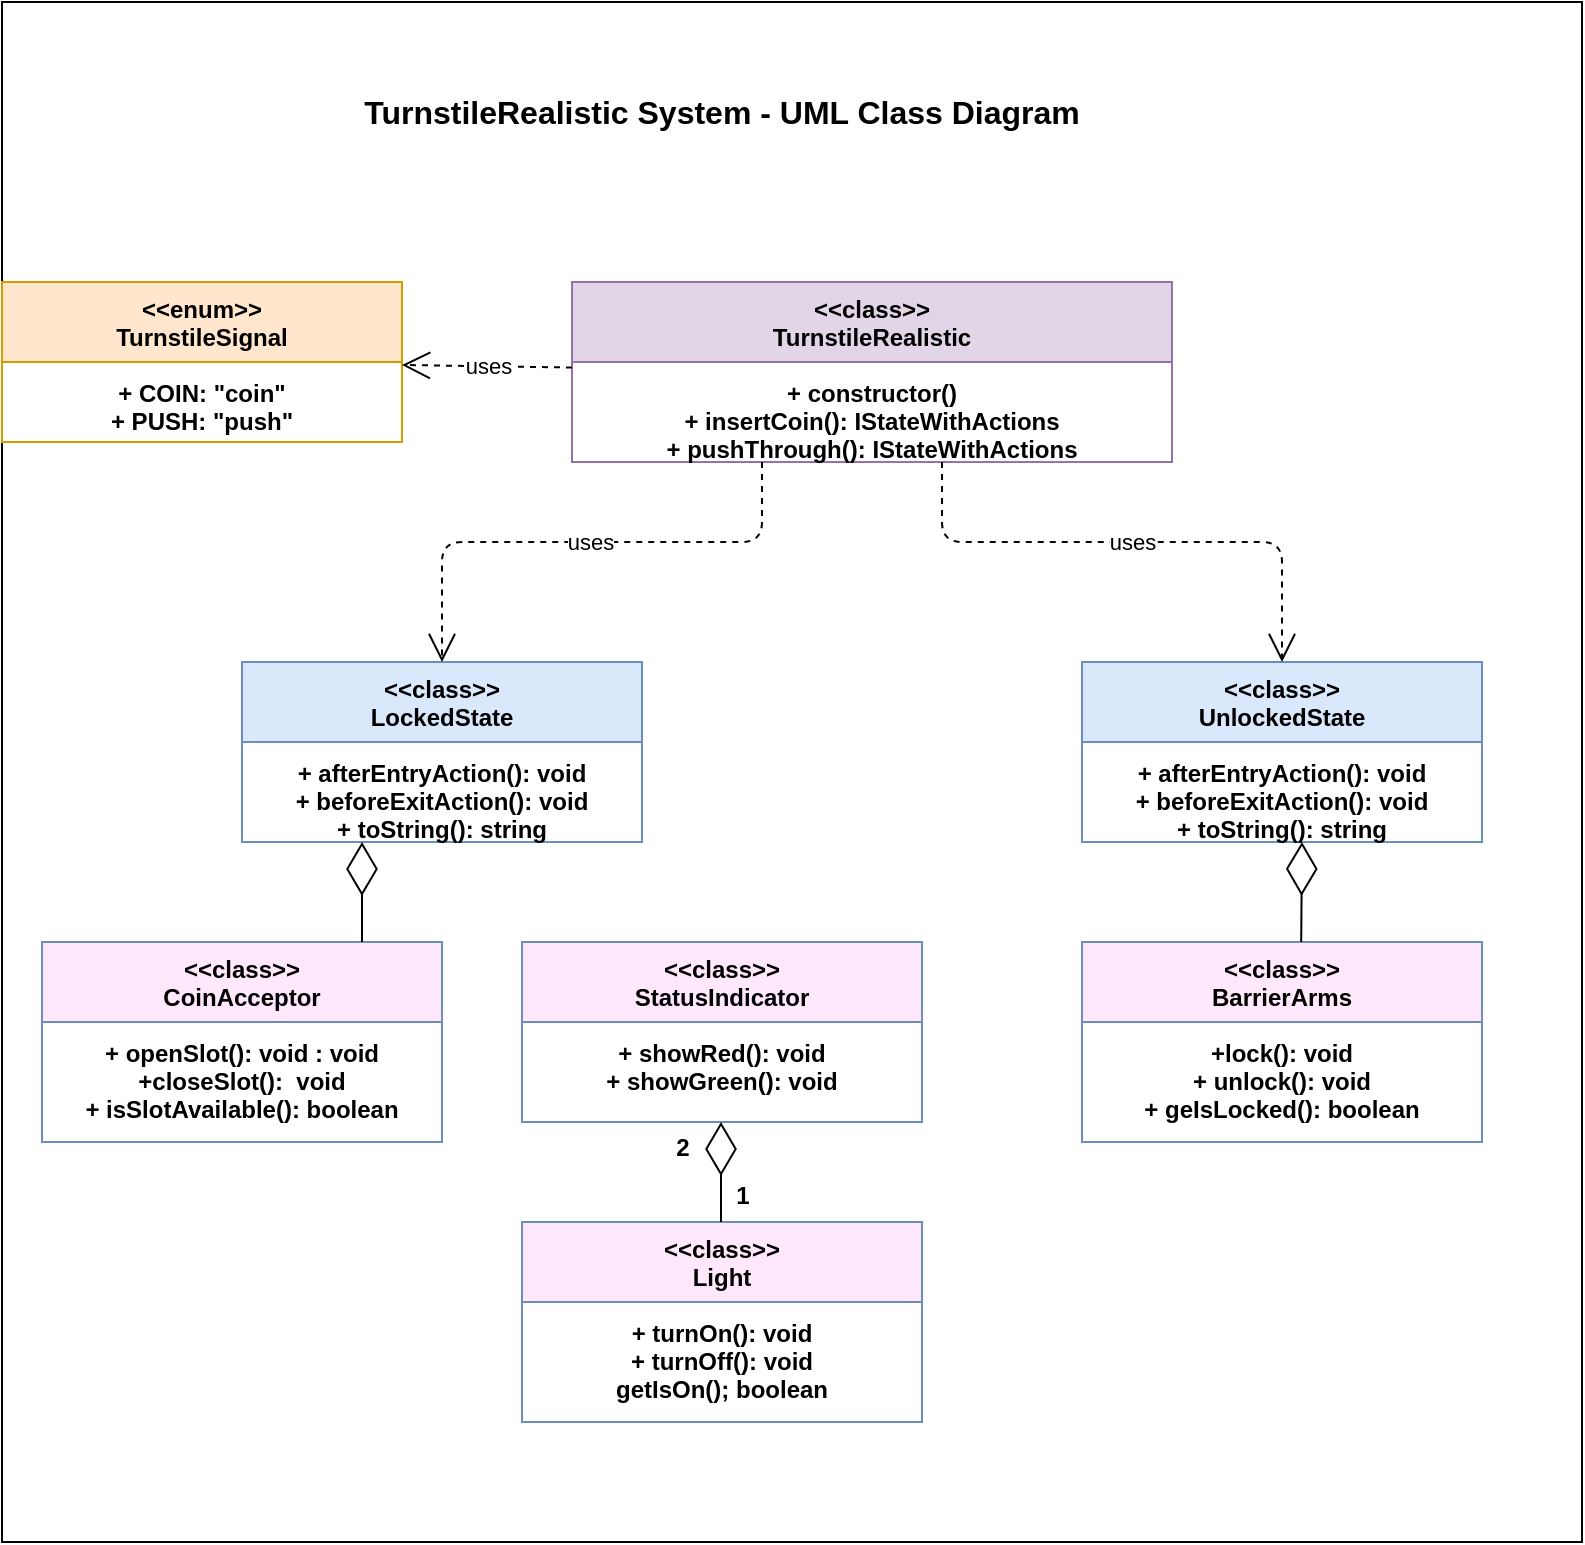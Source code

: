 <mxfile>
    <diagram name="TurnstileObject UML" id="turnstile-object-uml">
        <mxGraphModel dx="1568" dy="1940" grid="1" gridSize="10" guides="1" tooltips="1" connect="1" arrows="1" fold="1" page="1" pageScale="1" pageWidth="1400" pageHeight="900" math="0" shadow="0">
            <root>
                <mxCell id="0"/>
                <mxCell id="1" parent="0"/>
                <mxCell id="2" value="" style="rounded=0;whiteSpace=wrap;html=1;" parent="1" vertex="1">
                    <mxGeometry x="60" y="-360" width="790" height="770" as="geometry"/>
                </mxCell>
                <mxCell id="turnstile-object" value="&lt;&lt;class&gt;&gt;&#xa;TurnstileRealistic&#xa;&#xa;+ constructor()&#xa;+ insertCoin(): IStateWithActions&#xa;+ pushThrough(): IStateWithActions" style="swimlane;fontStyle=1;align=center;verticalAlign=top;childLayout=stackLayout;horizontal=1;startSize=40;horizontalStack=0;resizeParent=1;resizeParentMax=0;resizeLast=0;collapsible=1;marginBottom=0;fillColor=#e1d5e7;strokeColor=#9673a6;" parent="1" vertex="1">
                    <mxGeometry x="345" y="-220" width="300" height="90" as="geometry"/>
                </mxCell>
                <mxCell id="locked-state" value="&lt;&lt;class&gt;&gt;&#xa;LockedState&#xa;&#xa;+ afterEntryAction(): void&#xa;+ beforeExitAction(): void&#xa;+ toString(): string" style="swimlane;fontStyle=1;align=center;verticalAlign=top;childLayout=stackLayout;horizontal=1;startSize=40;horizontalStack=0;resizeParent=1;resizeParentMax=0;resizeLast=0;collapsible=1;marginBottom=0;fillColor=#dae8fc;strokeColor=#6c8ebf;" parent="1" vertex="1">
                    <mxGeometry x="180" y="-30" width="200" height="90" as="geometry"/>
                </mxCell>
                <mxCell id="unlocked-state" value="&lt;&lt;class&gt;&gt;&#xa;UnlockedState&#xa;&#xa;+ afterEntryAction(): void&#xa;+ beforeExitAction(): void&#xa;+ toString(): string" style="swimlane;fontStyle=1;align=center;verticalAlign=top;childLayout=stackLayout;horizontal=1;startSize=40;horizontalStack=0;resizeParent=1;resizeParentMax=0;resizeLast=0;collapsible=1;marginBottom=0;fillColor=#dae8fc;strokeColor=#6c8ebf;" parent="1" vertex="1">
                    <mxGeometry x="600" y="-30" width="200" height="90" as="geometry"/>
                </mxCell>
                <mxCell id="turnstile-signal" value="&lt;&lt;enum&gt;&gt;&#xa;TurnstileSignal&#xa;&#xa;+ COIN: &quot;coin&quot;&#xa;+ PUSH: &quot;push&quot;" style="swimlane;fontStyle=1;align=center;verticalAlign=top;childLayout=stackLayout;horizontal=1;startSize=40;horizontalStack=0;resizeParent=1;resizeParentMax=0;resizeLast=0;collapsible=1;marginBottom=0;fillColor=#ffe6cc;strokeColor=#d79b00;" parent="1" vertex="1">
                    <mxGeometry x="60" y="-220" width="200" height="80" as="geometry"/>
                </mxCell>
                <mxCell id="uses1" value="uses" style="endArrow=open;endSize=12;dashed=1;html=1;" parent="1" source="turnstile-object" target="turnstile-signal" edge="1">
                    <mxGeometry width="160" relative="1" as="geometry">
                        <mxPoint x="360" y="30" as="sourcePoint"/>
                        <mxPoint x="130" y="-40" as="targetPoint"/>
                    </mxGeometry>
                </mxCell>
                <mxCell id="uses2" value="uses" style="endArrow=open;endSize=12;dashed=1;html=1;" parent="1" target="locked-state" edge="1">
                    <mxGeometry x="-0.029" width="160" relative="1" as="geometry">
                        <mxPoint x="440" y="-130" as="sourcePoint"/>
                        <mxPoint x="130" y="130" as="targetPoint"/>
                        <Array as="points">
                            <mxPoint x="440" y="-90"/>
                            <mxPoint x="280" y="-90"/>
                        </Array>
                        <mxPoint as="offset"/>
                    </mxGeometry>
                </mxCell>
                <mxCell id="uses3" value="uses" style="endArrow=open;endSize=12;dashed=1;html=1;" parent="1" target="unlocked-state" edge="1">
                    <mxGeometry width="160" relative="1" as="geometry">
                        <mxPoint x="530" y="-130" as="sourcePoint"/>
                        <mxPoint x="250" y="110" as="targetPoint"/>
                        <Array as="points">
                            <mxPoint x="530" y="-90"/>
                            <mxPoint x="700" y="-90"/>
                        </Array>
                    </mxGeometry>
                </mxCell>
                <mxCell id="title" value="TurnstileRealistic System - UML Class Diagram" style="text;strokeColor=none;align=center;fillColor=none;html=1;verticalAlign=middle;whiteSpace=wrap;rounded=0;fontSize=16;fontStyle=1;" parent="1" vertex="1">
                    <mxGeometry x="220" y="-320" width="400" height="30" as="geometry"/>
                </mxCell>
                <mxCell id="3" value="&lt;&lt;class&gt;&gt;&#xa;CoinAcceptor&#xa;&#xa;+ openSlot(): void : void&#xa;+closeSlot():  void&#xa;+ isSlotAvailable(): boolean" style="swimlane;fontStyle=1;align=center;verticalAlign=top;childLayout=stackLayout;horizontal=1;startSize=40;horizontalStack=0;resizeParent=1;resizeParentMax=0;resizeLast=0;collapsible=1;marginBottom=0;fillColor=#ffe8fc;strokeColor=#6c8ebf;" vertex="1" parent="1">
                    <mxGeometry x="80" y="110" width="200" height="100" as="geometry"/>
                </mxCell>
                <mxCell id="4" value="&lt;&lt;class&gt;&gt;&#xa;StatusIndicator&#xa;&#xa;+ showRed(): void&#xa;+ showGreen(): void&#xa;" style="swimlane;fontStyle=1;align=center;verticalAlign=top;childLayout=stackLayout;horizontal=1;startSize=40;horizontalStack=0;resizeParent=1;resizeParentMax=0;resizeLast=0;collapsible=1;marginBottom=0;fillColor=#ffe8fc;strokeColor=#6c8ebf;" vertex="1" parent="1">
                    <mxGeometry x="320" y="110" width="200" height="90" as="geometry"/>
                </mxCell>
                <mxCell id="5" value="&lt;&lt;class&gt;&gt;&#xa;BarrierArms&#xa;&#xa;+lock(): void&#xa;+ unlock(): void&#xa;+ geIsLocked(): boolean" style="swimlane;fontStyle=1;align=center;verticalAlign=top;childLayout=stackLayout;horizontal=1;startSize=40;horizontalStack=0;resizeParent=1;resizeParentMax=0;resizeLast=0;collapsible=1;marginBottom=0;fillColor=#ffe8fc;strokeColor=#6c8ebf;" vertex="1" parent="1">
                    <mxGeometry x="600" y="110" width="200" height="100" as="geometry"/>
                </mxCell>
                <mxCell id="8" value="" style="endArrow=diamondThin;endFill=0;endSize=24;html=1;exitX=0.548;exitY=0;exitDx=0;exitDy=0;exitPerimeter=0;" edge="1" parent="1" source="5">
                    <mxGeometry width="160" relative="1" as="geometry">
                        <mxPoint x="460" y="80" as="sourcePoint"/>
                        <mxPoint x="710" y="60" as="targetPoint"/>
                    </mxGeometry>
                </mxCell>
                <mxCell id="9" value="" style="endArrow=diamondThin;endFill=0;endSize=24;html=1;exitX=0.548;exitY=0;exitDx=0;exitDy=0;exitPerimeter=0;" edge="1" parent="1">
                    <mxGeometry width="160" relative="1" as="geometry">
                        <mxPoint x="240" y="110" as="sourcePoint"/>
                        <mxPoint x="240" y="60" as="targetPoint"/>
                    </mxGeometry>
                </mxCell>
                <mxCell id="10" value="&lt;&lt;class&gt;&gt;&#xa;Light&#xa;&#xa;+ turnOn(): void&#xa;+ turnOff(): void&#xa;getIsOn(); boolean&#xa;&#xa;" style="swimlane;fontStyle=1;align=center;verticalAlign=top;childLayout=stackLayout;horizontal=1;startSize=40;horizontalStack=0;resizeParent=1;resizeParentMax=0;resizeLast=0;collapsible=1;marginBottom=0;fillColor=#ffe8fc;strokeColor=#6c8ebf;" vertex="1" parent="1">
                    <mxGeometry x="320" y="250" width="200" height="100" as="geometry"/>
                </mxCell>
                <mxCell id="11" value="" style="endArrow=diamondThin;endFill=0;endSize=24;html=1;exitX=0.548;exitY=0;exitDx=0;exitDy=0;exitPerimeter=0;" edge="1" parent="1">
                    <mxGeometry width="160" relative="1" as="geometry">
                        <mxPoint x="419.5" y="250" as="sourcePoint"/>
                        <mxPoint x="419.5" y="200" as="targetPoint"/>
                    </mxGeometry>
                </mxCell>
                <mxCell id="12" value="2" style="text;align=center;fontStyle=1;verticalAlign=middle;spacingLeft=3;spacingRight=3;strokeColor=none;rotatable=0;points=[[0,0.5],[1,0.5]];portConstraint=eastwest;html=1;" vertex="1" parent="1">
                    <mxGeometry x="360" y="200" width="80" height="26" as="geometry"/>
                </mxCell>
                <mxCell id="13" value="1" style="text;align=center;fontStyle=1;verticalAlign=middle;spacingLeft=3;spacingRight=3;strokeColor=none;rotatable=0;points=[[0,0.5],[1,0.5]];portConstraint=eastwest;html=1;" vertex="1" parent="1">
                    <mxGeometry x="390" y="224" width="80" height="26" as="geometry"/>
                </mxCell>
            </root>
        </mxGraphModel>
    </diagram>
</mxfile>